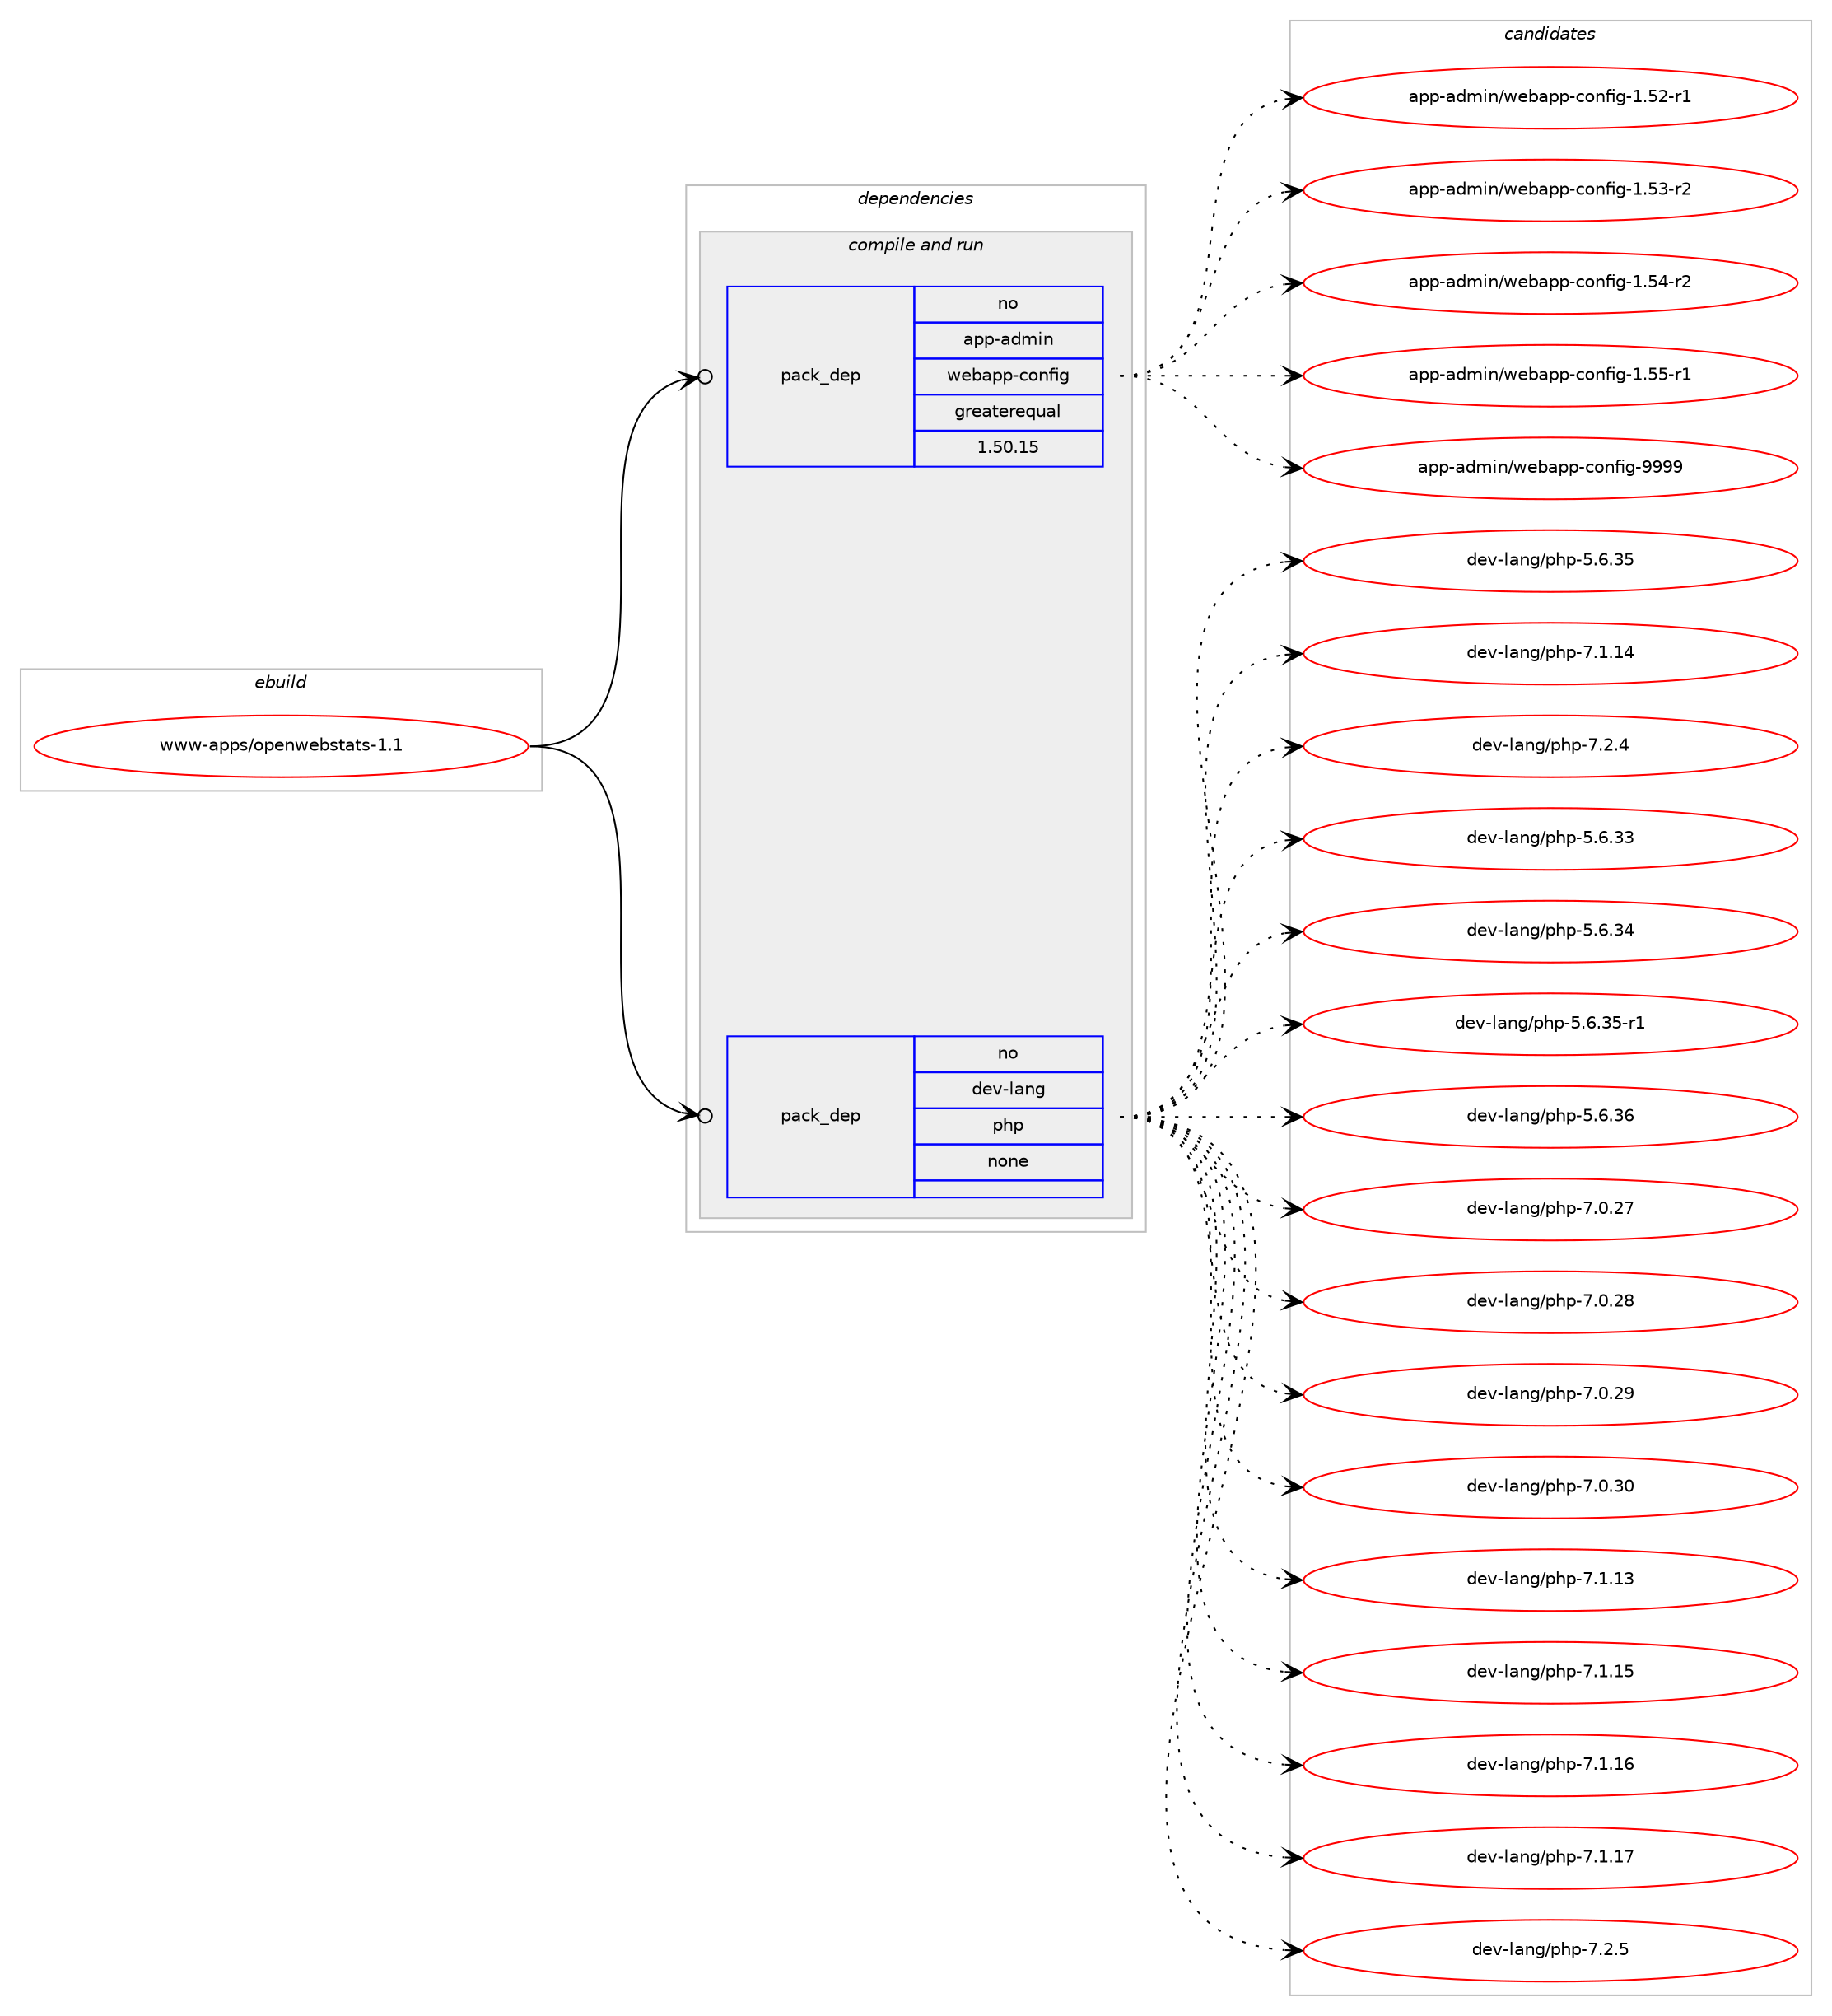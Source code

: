 digraph prolog {

# *************
# Graph options
# *************

newrank=true;
concentrate=true;
compound=true;
graph [rankdir=LR,fontname=Helvetica,fontsize=10,ranksep=1.5];#, ranksep=2.5, nodesep=0.2];
edge  [arrowhead=vee];
node  [fontname=Helvetica,fontsize=10];

# **********
# The ebuild
# **********

subgraph cluster_leftcol {
color=gray;
rank=same;
label=<<i>ebuild</i>>;
id [label="www-apps/openwebstats-1.1", color=red, width=4, href="../www-apps/openwebstats-1.1.svg"];
}

# ****************
# The dependencies
# ****************

subgraph cluster_midcol {
color=gray;
label=<<i>dependencies</i>>;
subgraph cluster_compile {
fillcolor="#eeeeee";
style=filled;
label=<<i>compile</i>>;
}
subgraph cluster_compileandrun {
fillcolor="#eeeeee";
style=filled;
label=<<i>compile and run</i>>;
subgraph pack7029 {
dependency7635 [label=<<TABLE BORDER="0" CELLBORDER="1" CELLSPACING="0" CELLPADDING="4" WIDTH="220"><TR><TD ROWSPAN="6" CELLPADDING="30">pack_dep</TD></TR><TR><TD WIDTH="110">no</TD></TR><TR><TD>app-admin</TD></TR><TR><TD>webapp-config</TD></TR><TR><TD>greaterequal</TD></TR><TR><TD>1.50.15</TD></TR></TABLE>>, shape=none, color=blue];
}
id:e -> dependency7635:w [weight=20,style="solid",arrowhead="odotvee"];
subgraph pack7030 {
dependency7636 [label=<<TABLE BORDER="0" CELLBORDER="1" CELLSPACING="0" CELLPADDING="4" WIDTH="220"><TR><TD ROWSPAN="6" CELLPADDING="30">pack_dep</TD></TR><TR><TD WIDTH="110">no</TD></TR><TR><TD>dev-lang</TD></TR><TR><TD>php</TD></TR><TR><TD>none</TD></TR><TR><TD></TD></TR></TABLE>>, shape=none, color=blue];
}
id:e -> dependency7636:w [weight=20,style="solid",arrowhead="odotvee"];
}
subgraph cluster_run {
fillcolor="#eeeeee";
style=filled;
label=<<i>run</i>>;
}
}

# **************
# The candidates
# **************

subgraph cluster_choices {
rank=same;
color=gray;
label=<<i>candidates</i>>;

subgraph choice7029 {
color=black;
nodesep=1;
choice971121124597100109105110471191019897112112459911111010210510345494653504511449 [label="app-admin/webapp-config-1.52-r1", color=red, width=4,href="../app-admin/webapp-config-1.52-r1.svg"];
choice971121124597100109105110471191019897112112459911111010210510345494653514511450 [label="app-admin/webapp-config-1.53-r2", color=red, width=4,href="../app-admin/webapp-config-1.53-r2.svg"];
choice971121124597100109105110471191019897112112459911111010210510345494653524511450 [label="app-admin/webapp-config-1.54-r2", color=red, width=4,href="../app-admin/webapp-config-1.54-r2.svg"];
choice971121124597100109105110471191019897112112459911111010210510345494653534511449 [label="app-admin/webapp-config-1.55-r1", color=red, width=4,href="../app-admin/webapp-config-1.55-r1.svg"];
choice97112112459710010910511047119101989711211245991111101021051034557575757 [label="app-admin/webapp-config-9999", color=red, width=4,href="../app-admin/webapp-config-9999.svg"];
dependency7635:e -> choice971121124597100109105110471191019897112112459911111010210510345494653504511449:w [style=dotted,weight="100"];
dependency7635:e -> choice971121124597100109105110471191019897112112459911111010210510345494653514511450:w [style=dotted,weight="100"];
dependency7635:e -> choice971121124597100109105110471191019897112112459911111010210510345494653524511450:w [style=dotted,weight="100"];
dependency7635:e -> choice971121124597100109105110471191019897112112459911111010210510345494653534511449:w [style=dotted,weight="100"];
dependency7635:e -> choice97112112459710010910511047119101989711211245991111101021051034557575757:w [style=dotted,weight="100"];
}
subgraph choice7030 {
color=black;
nodesep=1;
choice10010111845108971101034711210411245534654465153 [label="dev-lang/php-5.6.35", color=red, width=4,href="../dev-lang/php-5.6.35.svg"];
choice10010111845108971101034711210411245554649464952 [label="dev-lang/php-7.1.14", color=red, width=4,href="../dev-lang/php-7.1.14.svg"];
choice100101118451089711010347112104112455546504652 [label="dev-lang/php-7.2.4", color=red, width=4,href="../dev-lang/php-7.2.4.svg"];
choice10010111845108971101034711210411245534654465151 [label="dev-lang/php-5.6.33", color=red, width=4,href="../dev-lang/php-5.6.33.svg"];
choice10010111845108971101034711210411245534654465152 [label="dev-lang/php-5.6.34", color=red, width=4,href="../dev-lang/php-5.6.34.svg"];
choice100101118451089711010347112104112455346544651534511449 [label="dev-lang/php-5.6.35-r1", color=red, width=4,href="../dev-lang/php-5.6.35-r1.svg"];
choice10010111845108971101034711210411245534654465154 [label="dev-lang/php-5.6.36", color=red, width=4,href="../dev-lang/php-5.6.36.svg"];
choice10010111845108971101034711210411245554648465055 [label="dev-lang/php-7.0.27", color=red, width=4,href="../dev-lang/php-7.0.27.svg"];
choice10010111845108971101034711210411245554648465056 [label="dev-lang/php-7.0.28", color=red, width=4,href="../dev-lang/php-7.0.28.svg"];
choice10010111845108971101034711210411245554648465057 [label="dev-lang/php-7.0.29", color=red, width=4,href="../dev-lang/php-7.0.29.svg"];
choice10010111845108971101034711210411245554648465148 [label="dev-lang/php-7.0.30", color=red, width=4,href="../dev-lang/php-7.0.30.svg"];
choice10010111845108971101034711210411245554649464951 [label="dev-lang/php-7.1.13", color=red, width=4,href="../dev-lang/php-7.1.13.svg"];
choice10010111845108971101034711210411245554649464953 [label="dev-lang/php-7.1.15", color=red, width=4,href="../dev-lang/php-7.1.15.svg"];
choice10010111845108971101034711210411245554649464954 [label="dev-lang/php-7.1.16", color=red, width=4,href="../dev-lang/php-7.1.16.svg"];
choice10010111845108971101034711210411245554649464955 [label="dev-lang/php-7.1.17", color=red, width=4,href="../dev-lang/php-7.1.17.svg"];
choice100101118451089711010347112104112455546504653 [label="dev-lang/php-7.2.5", color=red, width=4,href="../dev-lang/php-7.2.5.svg"];
dependency7636:e -> choice10010111845108971101034711210411245534654465153:w [style=dotted,weight="100"];
dependency7636:e -> choice10010111845108971101034711210411245554649464952:w [style=dotted,weight="100"];
dependency7636:e -> choice100101118451089711010347112104112455546504652:w [style=dotted,weight="100"];
dependency7636:e -> choice10010111845108971101034711210411245534654465151:w [style=dotted,weight="100"];
dependency7636:e -> choice10010111845108971101034711210411245534654465152:w [style=dotted,weight="100"];
dependency7636:e -> choice100101118451089711010347112104112455346544651534511449:w [style=dotted,weight="100"];
dependency7636:e -> choice10010111845108971101034711210411245534654465154:w [style=dotted,weight="100"];
dependency7636:e -> choice10010111845108971101034711210411245554648465055:w [style=dotted,weight="100"];
dependency7636:e -> choice10010111845108971101034711210411245554648465056:w [style=dotted,weight="100"];
dependency7636:e -> choice10010111845108971101034711210411245554648465057:w [style=dotted,weight="100"];
dependency7636:e -> choice10010111845108971101034711210411245554648465148:w [style=dotted,weight="100"];
dependency7636:e -> choice10010111845108971101034711210411245554649464951:w [style=dotted,weight="100"];
dependency7636:e -> choice10010111845108971101034711210411245554649464953:w [style=dotted,weight="100"];
dependency7636:e -> choice10010111845108971101034711210411245554649464954:w [style=dotted,weight="100"];
dependency7636:e -> choice10010111845108971101034711210411245554649464955:w [style=dotted,weight="100"];
dependency7636:e -> choice100101118451089711010347112104112455546504653:w [style=dotted,weight="100"];
}
}

}

